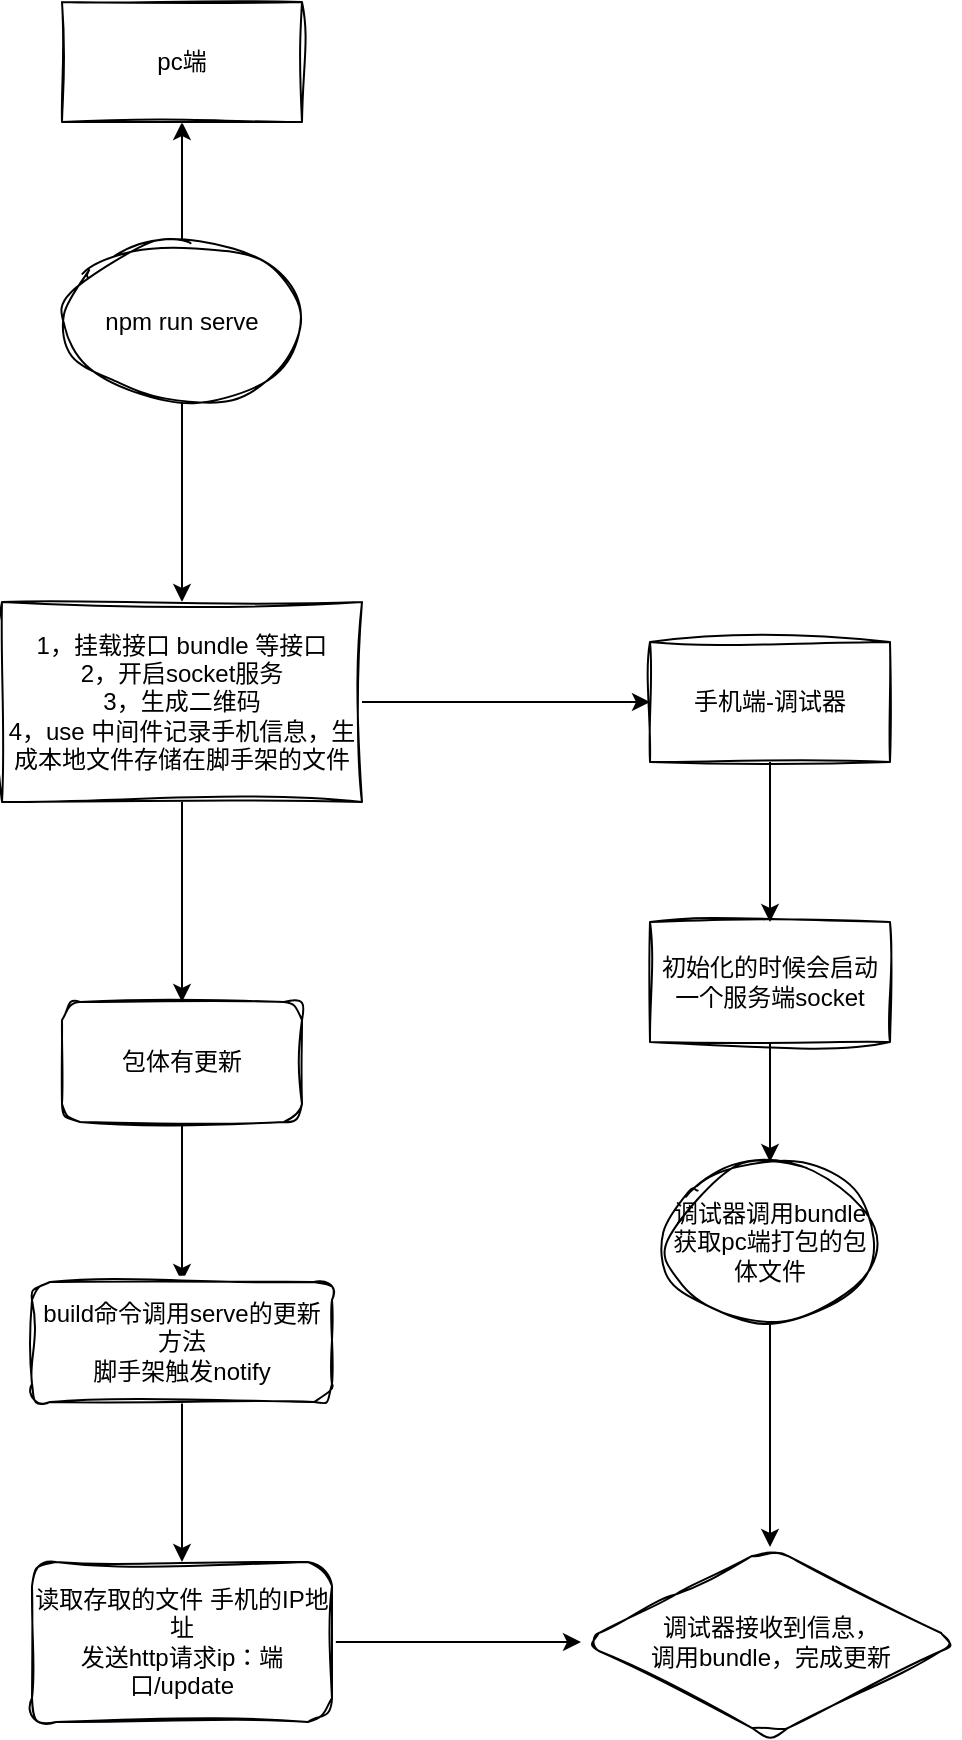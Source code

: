 <mxfile version="21.6.3" type="github">
  <diagram name="第 1 页" id="g1MfpLvZXn7BIR15hjBB">
    <mxGraphModel dx="954" dy="647" grid="1" gridSize="10" guides="1" tooltips="1" connect="1" arrows="1" fold="1" page="1" pageScale="1" pageWidth="827" pageHeight="1169" math="0" shadow="0">
      <root>
        <mxCell id="0" />
        <mxCell id="1" parent="0" />
        <mxCell id="HOH3NiYl3CkEIhW1uyF1-2" value="" style="edgeStyle=orthogonalEdgeStyle;rounded=0;orthogonalLoop=1;jettySize=auto;html=1;" edge="1" parent="1" source="6NXTPWFflMgCVVTiuHxa-15" target="HOH3NiYl3CkEIhW1uyF1-1">
          <mxGeometry relative="1" as="geometry" />
        </mxCell>
        <mxCell id="HOH3NiYl3CkEIhW1uyF1-4" value="" style="edgeStyle=orthogonalEdgeStyle;rounded=0;orthogonalLoop=1;jettySize=auto;html=1;" edge="1" parent="1" source="6NXTPWFflMgCVVTiuHxa-15" target="HOH3NiYl3CkEIhW1uyF1-3">
          <mxGeometry relative="1" as="geometry" />
        </mxCell>
        <mxCell id="6NXTPWFflMgCVVTiuHxa-15" value="npm run serve" style="ellipse;whiteSpace=wrap;html=1;sketch=1;curveFitting=1;jiggle=2;" parent="1" vertex="1">
          <mxGeometry x="120" y="150" width="120" height="80" as="geometry" />
        </mxCell>
        <mxCell id="HOH3NiYl3CkEIhW1uyF1-10" value="" style="edgeStyle=orthogonalEdgeStyle;rounded=0;orthogonalLoop=1;jettySize=auto;html=1;" edge="1" parent="1" source="HOH3NiYl3CkEIhW1uyF1-1" target="HOH3NiYl3CkEIhW1uyF1-9">
          <mxGeometry relative="1" as="geometry" />
        </mxCell>
        <mxCell id="HOH3NiYl3CkEIhW1uyF1-1" value="1，挂载接口 bundle 等接口&lt;br style=&quot;border-color: var(--border-color);&quot;&gt;2，开启socket服务&lt;br style=&quot;border-color: var(--border-color);&quot;&gt;3，生成二维码&lt;br&gt;4，use 中间件记录手机信息，生成本地文件存储在脚手架的文件" style="whiteSpace=wrap;html=1;sketch=1;curveFitting=1;jiggle=2;" vertex="1" parent="1">
          <mxGeometry x="90" y="330" width="180" height="100" as="geometry" />
        </mxCell>
        <mxCell id="HOH3NiYl3CkEIhW1uyF1-3" value="pc端" style="whiteSpace=wrap;html=1;sketch=1;curveFitting=1;jiggle=2;" vertex="1" parent="1">
          <mxGeometry x="120" y="30" width="120" height="60" as="geometry" />
        </mxCell>
        <mxCell id="HOH3NiYl3CkEIhW1uyF1-16" value="" style="edgeStyle=orthogonalEdgeStyle;rounded=0;orthogonalLoop=1;jettySize=auto;html=1;" edge="1" parent="1" source="HOH3NiYl3CkEIhW1uyF1-5" target="HOH3NiYl3CkEIhW1uyF1-15">
          <mxGeometry relative="1" as="geometry" />
        </mxCell>
        <mxCell id="HOH3NiYl3CkEIhW1uyF1-5" value="手机端-调试器" style="whiteSpace=wrap;html=1;sketch=1;curveFitting=1;jiggle=2;" vertex="1" parent="1">
          <mxGeometry x="414" y="350" width="120" height="60" as="geometry" />
        </mxCell>
        <mxCell id="HOH3NiYl3CkEIhW1uyF1-22" value="" style="edgeStyle=orthogonalEdgeStyle;rounded=0;orthogonalLoop=1;jettySize=auto;html=1;" edge="1" parent="1" source="HOH3NiYl3CkEIhW1uyF1-6" target="HOH3NiYl3CkEIhW1uyF1-18">
          <mxGeometry relative="1" as="geometry" />
        </mxCell>
        <mxCell id="HOH3NiYl3CkEIhW1uyF1-6" value="调试器调用bundle获取pc端打包的包体文件" style="ellipse;whiteSpace=wrap;html=1;sketch=1;curveFitting=1;jiggle=2;" vertex="1" parent="1">
          <mxGeometry x="421" y="610" width="106" height="80" as="geometry" />
        </mxCell>
        <mxCell id="HOH3NiYl3CkEIhW1uyF1-8" value="" style="endArrow=classic;html=1;rounded=0;entryX=0;entryY=0.5;entryDx=0;entryDy=0;exitX=1;exitY=0.5;exitDx=0;exitDy=0;" edge="1" parent="1" source="HOH3NiYl3CkEIhW1uyF1-1" target="HOH3NiYl3CkEIhW1uyF1-5">
          <mxGeometry width="50" height="50" relative="1" as="geometry">
            <mxPoint x="260" y="440" as="sourcePoint" />
            <mxPoint x="310" y="390" as="targetPoint" />
          </mxGeometry>
        </mxCell>
        <mxCell id="HOH3NiYl3CkEIhW1uyF1-12" value="" style="edgeStyle=orthogonalEdgeStyle;rounded=0;orthogonalLoop=1;jettySize=auto;html=1;" edge="1" parent="1" source="HOH3NiYl3CkEIhW1uyF1-9" target="HOH3NiYl3CkEIhW1uyF1-11">
          <mxGeometry relative="1" as="geometry" />
        </mxCell>
        <mxCell id="HOH3NiYl3CkEIhW1uyF1-9" value="包体有更新" style="rounded=1;whiteSpace=wrap;html=1;sketch=1;curveFitting=1;jiggle=2;" vertex="1" parent="1">
          <mxGeometry x="120" y="530" width="120" height="60" as="geometry" />
        </mxCell>
        <mxCell id="HOH3NiYl3CkEIhW1uyF1-14" value="" style="edgeStyle=orthogonalEdgeStyle;rounded=0;orthogonalLoop=1;jettySize=auto;html=1;" edge="1" parent="1" source="HOH3NiYl3CkEIhW1uyF1-11" target="HOH3NiYl3CkEIhW1uyF1-13">
          <mxGeometry relative="1" as="geometry" />
        </mxCell>
        <mxCell id="HOH3NiYl3CkEIhW1uyF1-11" value="build命令调用serve的更新方法&lt;br&gt;脚手架触发notify" style="whiteSpace=wrap;html=1;rounded=1;sketch=1;curveFitting=1;jiggle=2;" vertex="1" parent="1">
          <mxGeometry x="105" y="670" width="150" height="60" as="geometry" />
        </mxCell>
        <mxCell id="HOH3NiYl3CkEIhW1uyF1-19" value="" style="edgeStyle=orthogonalEdgeStyle;rounded=0;orthogonalLoop=1;jettySize=auto;html=1;" edge="1" parent="1" source="HOH3NiYl3CkEIhW1uyF1-13" target="HOH3NiYl3CkEIhW1uyF1-18">
          <mxGeometry relative="1" as="geometry" />
        </mxCell>
        <mxCell id="HOH3NiYl3CkEIhW1uyF1-13" value="读取存取的文件 手机的IP地址&lt;br&gt;发送http请求ip：端口/update" style="rounded=1;whiteSpace=wrap;html=1;sketch=1;curveFitting=1;jiggle=2;" vertex="1" parent="1">
          <mxGeometry x="105" y="810" width="150" height="80" as="geometry" />
        </mxCell>
        <mxCell id="HOH3NiYl3CkEIhW1uyF1-17" value="" style="edgeStyle=orthogonalEdgeStyle;rounded=0;orthogonalLoop=1;jettySize=auto;html=1;" edge="1" parent="1" source="HOH3NiYl3CkEIhW1uyF1-15" target="HOH3NiYl3CkEIhW1uyF1-6">
          <mxGeometry relative="1" as="geometry" />
        </mxCell>
        <mxCell id="HOH3NiYl3CkEIhW1uyF1-15" value="初始化的时候会启动一个服务端socket" style="whiteSpace=wrap;html=1;sketch=1;curveFitting=1;jiggle=2;" vertex="1" parent="1">
          <mxGeometry x="414" y="490" width="120" height="60" as="geometry" />
        </mxCell>
        <mxCell id="HOH3NiYl3CkEIhW1uyF1-18" value="调试器接收到信息，&lt;br&gt;调用bundle，完成更新" style="rhombus;whiteSpace=wrap;html=1;rounded=1;sketch=1;curveFitting=1;jiggle=2;" vertex="1" parent="1">
          <mxGeometry x="379.5" y="802.5" width="189" height="95" as="geometry" />
        </mxCell>
      </root>
    </mxGraphModel>
  </diagram>
</mxfile>
